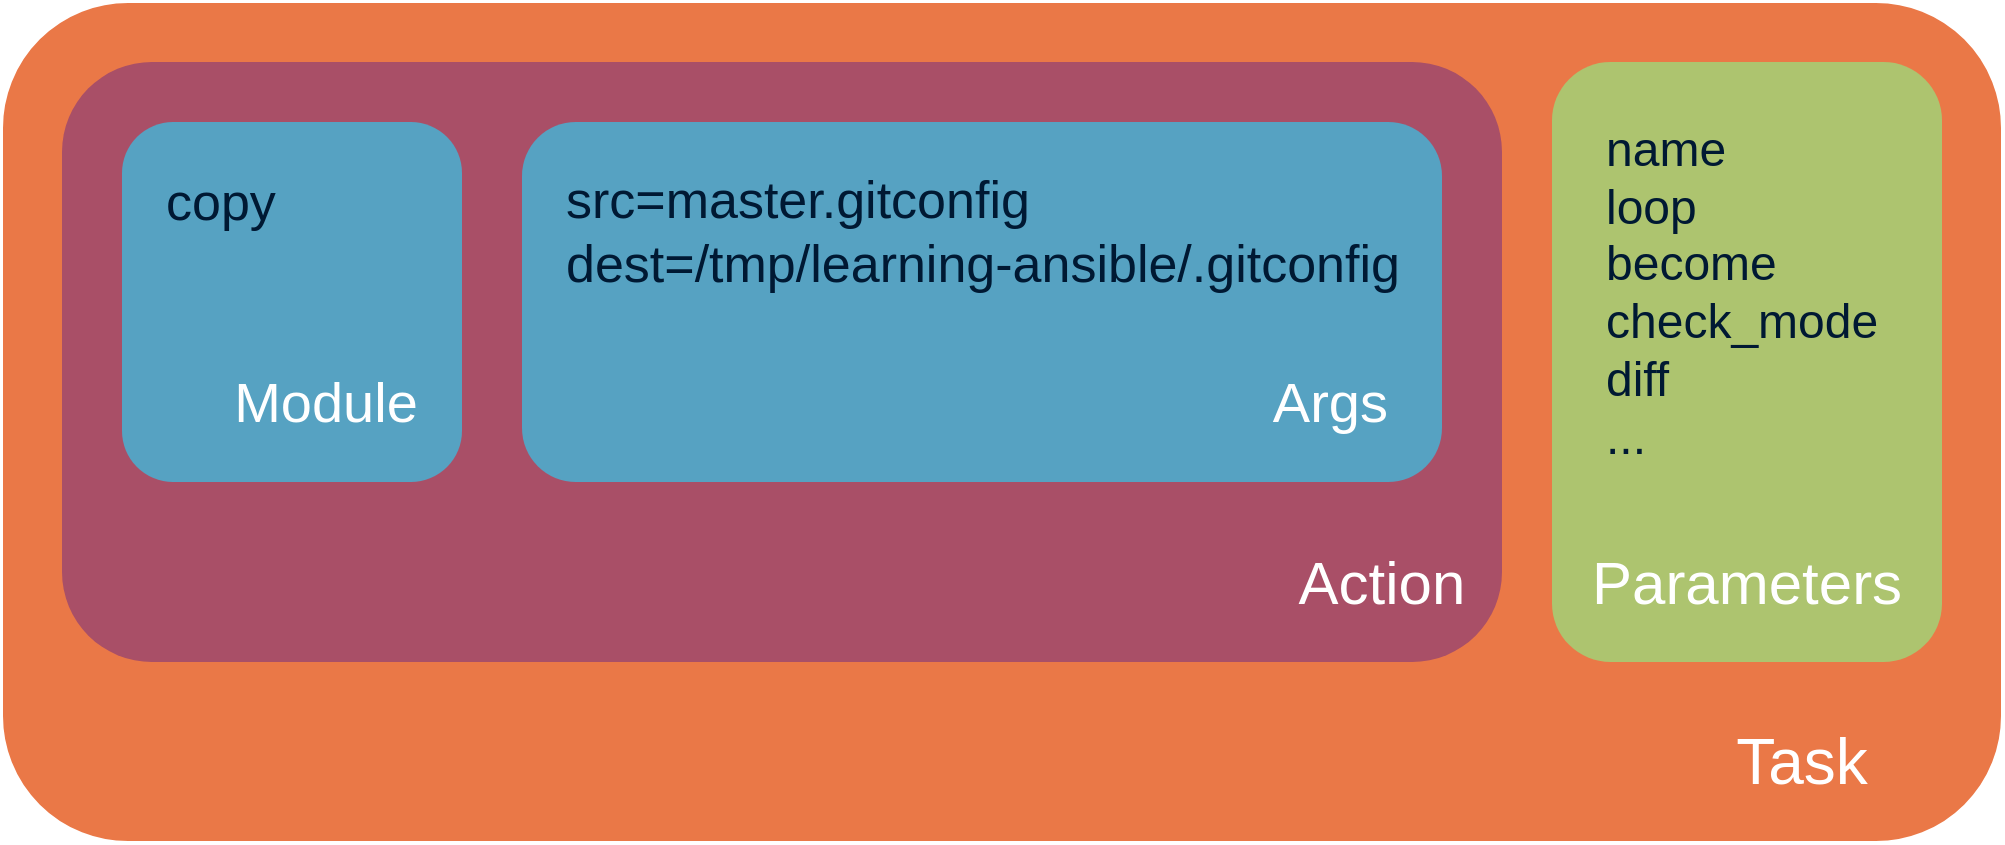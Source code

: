 <mxfile version="13.2.4" type="device"><diagram id="xxZE6QPQYLJaMg2d3r30" name="Page-1"><mxGraphModel dx="1106" dy="1003" grid="1" gridSize="10" guides="1" tooltips="1" connect="1" arrows="1" fold="1" page="1" pageScale="1" pageWidth="850" pageHeight="1100" math="0" shadow="0"><root><mxCell id="0"/><mxCell id="1" parent="0"/><mxCell id="ArLylMSBAN9qLOtiBjIi-13" value="" style="rounded=1;whiteSpace=wrap;html=1;fontSize=24;align=left;fillColor=#EA7847;strokeColor=#FFFFFF;" parent="1" vertex="1"><mxGeometry x="40" y="240" width="1000" height="420" as="geometry"/></mxCell><mxCell id="ArLylMSBAN9qLOtiBjIi-14" value="" style="rounded=1;whiteSpace=wrap;html=1;strokeColor=none;fillColor=#A94F67;fontSize=30;fontColor=#000033;align=left;" parent="1" vertex="1"><mxGeometry x="70" y="270" width="720" height="300" as="geometry"/></mxCell><mxCell id="ArLylMSBAN9qLOtiBjIi-10" value="" style="rounded=1;whiteSpace=wrap;html=1;fillColor=#ADC46F;strokeColor=none;" parent="1" vertex="1"><mxGeometry x="815" y="270" width="195" height="300" as="geometry"/></mxCell><mxCell id="ArLylMSBAN9qLOtiBjIi-6" value="name&lt;br&gt;loop&lt;br&gt;become&lt;br&gt;check_mode&lt;br&gt;diff&lt;br&gt;...&lt;br&gt;&lt;div&gt;&lt;br&gt;&lt;/div&gt;" style="text;html=1;strokeColor=none;fillColor=none;align=left;verticalAlign=middle;whiteSpace=wrap;rounded=0;fontSize=24;fontColor=#001933;" parent="1" vertex="1"><mxGeometry x="840" y="300" width="150" height="200" as="geometry"/></mxCell><mxCell id="ArLylMSBAN9qLOtiBjIi-7" value="Parameters" style="text;html=1;strokeColor=none;fillColor=none;align=left;verticalAlign=middle;whiteSpace=wrap;rounded=0;fontSize=30;fontColor=#FFFFFF;" parent="1" vertex="1"><mxGeometry x="832.5" y="500" width="160" height="60" as="geometry"/></mxCell><mxCell id="ArLylMSBAN9qLOtiBjIi-12" value="&lt;span style=&quot;font-size: 32px;&quot;&gt;Task&lt;/span&gt;" style="text;html=1;strokeColor=none;fillColor=none;align=center;verticalAlign=middle;whiteSpace=wrap;rounded=0;fontSize=32;fontColor=#FFFFFF;fontStyle=0" parent="1" vertex="1"><mxGeometry x="850" y="590" width="180" height="60" as="geometry"/></mxCell><mxCell id="ArLylMSBAN9qLOtiBjIi-1" value="" style="rounded=1;whiteSpace=wrap;html=1;fillColor=#56A2C2;strokeColor=none;" parent="1" vertex="1"><mxGeometry x="100" y="300" width="170" height="180" as="geometry"/></mxCell><mxCell id="ArLylMSBAN9qLOtiBjIi-2" value="Module" style="text;html=1;strokeColor=none;fillColor=none;align=center;verticalAlign=middle;whiteSpace=wrap;rounded=0;fontSize=28;fontColor=#FFFFFF;" parent="1" vertex="1"><mxGeometry x="152" y="410" width="100" height="60" as="geometry"/></mxCell><mxCell id="ArLylMSBAN9qLOtiBjIi-3" value="copy" style="text;html=1;strokeColor=none;fillColor=none;align=left;verticalAlign=middle;whiteSpace=wrap;rounded=0;fontSize=26;fontColor=#001933;" parent="1" vertex="1"><mxGeometry x="120" y="320" width="100" height="40" as="geometry"/></mxCell><mxCell id="ArLylMSBAN9qLOtiBjIi-4" value="" style="rounded=1;whiteSpace=wrap;html=1;fillColor=#56A2C2;strokeColor=none;" parent="1" vertex="1"><mxGeometry x="300" y="300" width="460" height="180" as="geometry"/></mxCell><mxCell id="ArLylMSBAN9qLOtiBjIi-9" value="Args" style="text;html=1;strokeColor=none;fillColor=none;align=right;verticalAlign=middle;whiteSpace=wrap;rounded=0;fontSize=28;fontColor=#FFFFFF;" parent="1" vertex="1"><mxGeometry x="635" y="410" width="100" height="60" as="geometry"/></mxCell><mxCell id="ArLylMSBAN9qLOtiBjIi-8" value="&lt;div style=&quot;font-size: 26px;&quot;&gt;src=master.gitconfig&lt;/div&gt;&lt;div style=&quot;font-size: 26px;&quot;&gt;dest=/tmp/learning-ansible/.gitconfig&lt;/div&gt;" style="text;html=1;strokeColor=none;fillColor=none;align=left;verticalAlign=middle;whiteSpace=wrap;rounded=0;fontSize=26;fontColor=#001933;" parent="1" vertex="1"><mxGeometry x="320" y="325" width="430" height="60" as="geometry"/></mxCell><mxCell id="ArLylMSBAN9qLOtiBjIi-5" value="Action" style="text;html=1;strokeColor=none;fillColor=none;align=center;verticalAlign=middle;whiteSpace=wrap;rounded=0;fontSize=30;fontColor=#FFFFFF;" parent="1" vertex="1"><mxGeometry x="670" y="500" width="120" height="60" as="geometry"/></mxCell></root></mxGraphModel></diagram></mxfile>